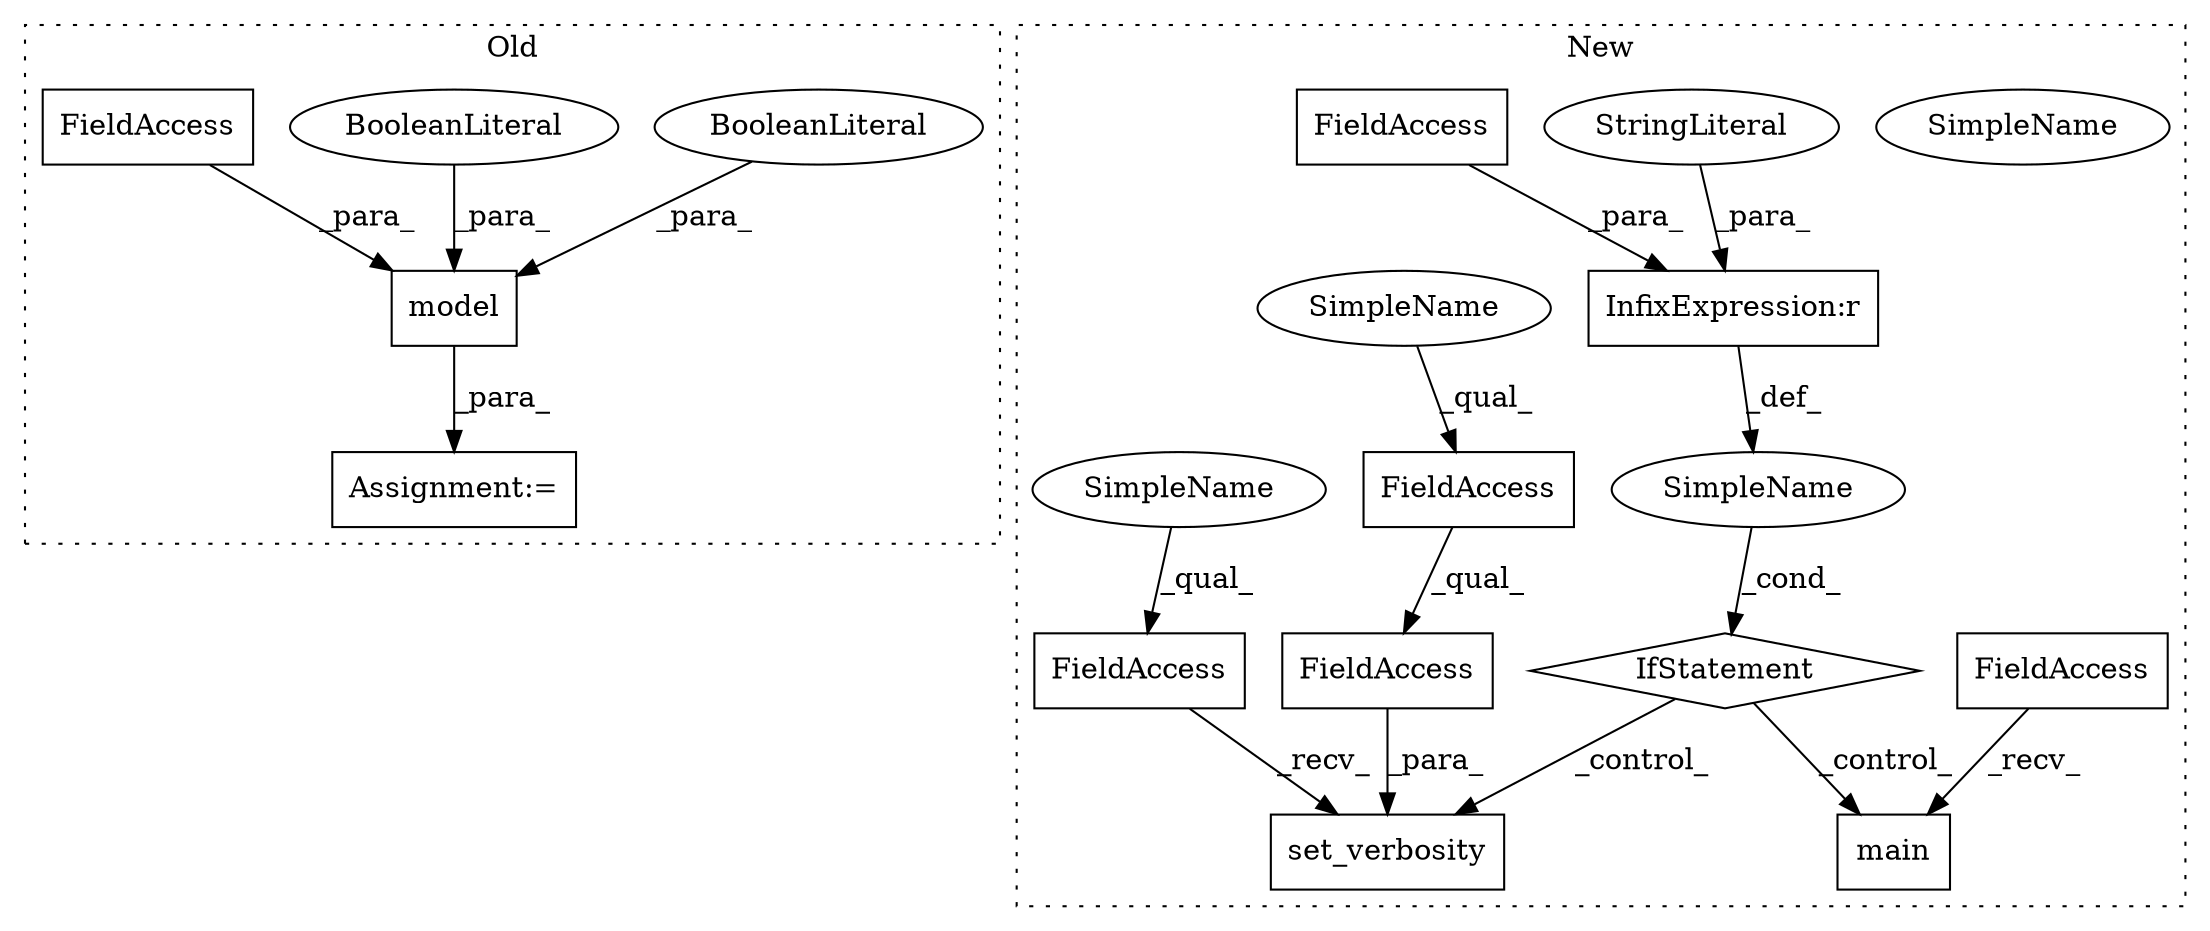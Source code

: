 digraph G {
subgraph cluster0 {
1 [label="model" a="32" s="1024,1042" l="6,1" shape="box"];
3 [label="BooleanLiteral" a="9" s="1032" l="5" shape="ellipse"];
4 [label="BooleanLiteral" a="9" s="1038" l="4" shape="ellipse"];
5 [label="FieldAccess" a="22" s="1030" l="1" shape="box"];
17 [label="Assignment:=" a="7" s="1023" l="1" shape="box"];
label = "Old";
style="dotted";
}
subgraph cluster1 {
2 [label="SimpleName" a="42" s="2328" l="10" shape="ellipse"];
6 [label="FieldAccess" a="22" s="2328" l="18" shape="box"];
7 [label="set_verbosity" a="32" s="2347,2385" l="14,1" shape="box"];
8 [label="SimpleName" a="42" s="" l="" shape="ellipse"];
9 [label="main" a="32" s="2403" l="6" shape="box"];
10 [label="InfixExpression:r" a="27" s="2304" l="4" shape="box"];
11 [label="StringLiteral" a="45" s="2308" l="10" shape="ellipse"];
12 [label="FieldAccess" a="22" s="2361" l="18" shape="box"];
13 [label="FieldAccess" a="22" s="2361" l="24" shape="box"];
14 [label="FieldAccess" a="22" s="2296" l="8" shape="box"];
15 [label="FieldAccess" a="22" s="2394" l="8" shape="box"];
16 [label="IfStatement" a="25" s="2292,2318" l="4,2" shape="diamond"];
18 [label="SimpleName" a="42" s="2361" l="10" shape="ellipse"];
19 [label="SimpleName" a="42" s="2328" l="10" shape="ellipse"];
label = "New";
style="dotted";
}
1 -> 17 [label="_para_"];
3 -> 1 [label="_para_"];
4 -> 1 [label="_para_"];
5 -> 1 [label="_para_"];
6 -> 7 [label="_recv_"];
8 -> 16 [label="_cond_"];
10 -> 8 [label="_def_"];
11 -> 10 [label="_para_"];
12 -> 13 [label="_qual_"];
13 -> 7 [label="_para_"];
14 -> 10 [label="_para_"];
15 -> 9 [label="_recv_"];
16 -> 7 [label="_control_"];
16 -> 9 [label="_control_"];
18 -> 12 [label="_qual_"];
19 -> 6 [label="_qual_"];
}